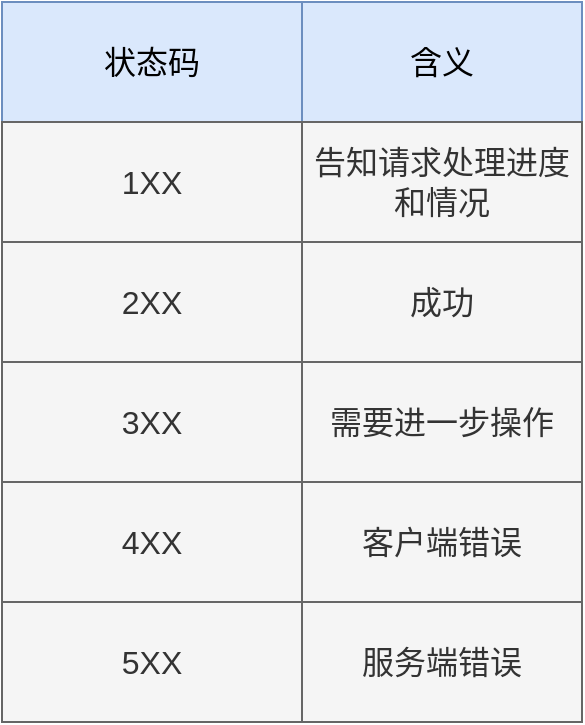 <mxfile version="13.5.8" type="device"><diagram id="CpTtX6QaVwgDm7EgsPrY" name="第 1 页"><mxGraphModel dx="1422" dy="713" grid="1" gridSize="10" guides="1" tooltips="1" connect="1" arrows="1" fold="1" page="1" pageScale="1" pageWidth="827" pageHeight="1169" math="0" shadow="0"><root><mxCell id="0"/><mxCell id="1" parent="0"/><mxCell id="2DeeJviMQAmu7ximtCsv-1" value="状态码" style="rounded=0;whiteSpace=wrap;html=1;fontSize=16;fillColor=#dae8fc;strokeColor=#6c8ebf;" vertex="1" parent="1"><mxGeometry x="160" y="160" width="150" height="60" as="geometry"/></mxCell><mxCell id="2DeeJviMQAmu7ximtCsv-2" value="含义" style="rounded=0;whiteSpace=wrap;html=1;fontSize=16;fillColor=#dae8fc;strokeColor=#6c8ebf;" vertex="1" parent="1"><mxGeometry x="310" y="160" width="140" height="60" as="geometry"/></mxCell><mxCell id="2DeeJviMQAmu7ximtCsv-3" value="1XX" style="rounded=0;whiteSpace=wrap;html=1;fontSize=16;fillColor=#f5f5f5;strokeColor=#666666;fontColor=#333333;" vertex="1" parent="1"><mxGeometry x="160" y="220" width="150" height="60" as="geometry"/></mxCell><mxCell id="2DeeJviMQAmu7ximtCsv-4" value="告知请求处理进度和情况" style="rounded=0;whiteSpace=wrap;html=1;fontSize=16;fillColor=#f5f5f5;strokeColor=#666666;fontColor=#333333;" vertex="1" parent="1"><mxGeometry x="310" y="220" width="140" height="60" as="geometry"/></mxCell><mxCell id="2DeeJviMQAmu7ximtCsv-5" value="2XX" style="rounded=0;whiteSpace=wrap;html=1;fontSize=16;fillColor=#f5f5f5;strokeColor=#666666;fontColor=#333333;" vertex="1" parent="1"><mxGeometry x="160" y="280" width="150" height="60" as="geometry"/></mxCell><mxCell id="2DeeJviMQAmu7ximtCsv-6" value="成功" style="rounded=0;whiteSpace=wrap;html=1;fontSize=16;fillColor=#f5f5f5;strokeColor=#666666;fontColor=#333333;" vertex="1" parent="1"><mxGeometry x="310" y="280" width="140" height="60" as="geometry"/></mxCell><mxCell id="2DeeJviMQAmu7ximtCsv-7" value="3XX" style="rounded=0;whiteSpace=wrap;html=1;fontSize=16;fillColor=#f5f5f5;strokeColor=#666666;fontColor=#333333;" vertex="1" parent="1"><mxGeometry x="160" y="340" width="150" height="60" as="geometry"/></mxCell><mxCell id="2DeeJviMQAmu7ximtCsv-8" value="需要进一步操作" style="rounded=0;whiteSpace=wrap;html=1;fontSize=16;fillColor=#f5f5f5;strokeColor=#666666;fontColor=#333333;" vertex="1" parent="1"><mxGeometry x="310" y="340" width="140" height="60" as="geometry"/></mxCell><mxCell id="2DeeJviMQAmu7ximtCsv-9" value="4XX" style="rounded=0;whiteSpace=wrap;html=1;fontSize=16;fillColor=#f5f5f5;strokeColor=#666666;fontColor=#333333;" vertex="1" parent="1"><mxGeometry x="160" y="400" width="150" height="60" as="geometry"/></mxCell><mxCell id="2DeeJviMQAmu7ximtCsv-10" value="客户端错误" style="rounded=0;whiteSpace=wrap;html=1;fontSize=16;fillColor=#f5f5f5;strokeColor=#666666;fontColor=#333333;" vertex="1" parent="1"><mxGeometry x="310" y="400" width="140" height="60" as="geometry"/></mxCell><mxCell id="2DeeJviMQAmu7ximtCsv-11" value="5XX" style="rounded=0;whiteSpace=wrap;html=1;fontSize=16;fillColor=#f5f5f5;strokeColor=#666666;fontColor=#333333;" vertex="1" parent="1"><mxGeometry x="160" y="460" width="150" height="60" as="geometry"/></mxCell><mxCell id="2DeeJviMQAmu7ximtCsv-12" value="服务端错误" style="rounded=0;whiteSpace=wrap;html=1;fontSize=16;fillColor=#f5f5f5;strokeColor=#666666;fontColor=#333333;" vertex="1" parent="1"><mxGeometry x="310" y="460" width="140" height="60" as="geometry"/></mxCell></root></mxGraphModel></diagram></mxfile>